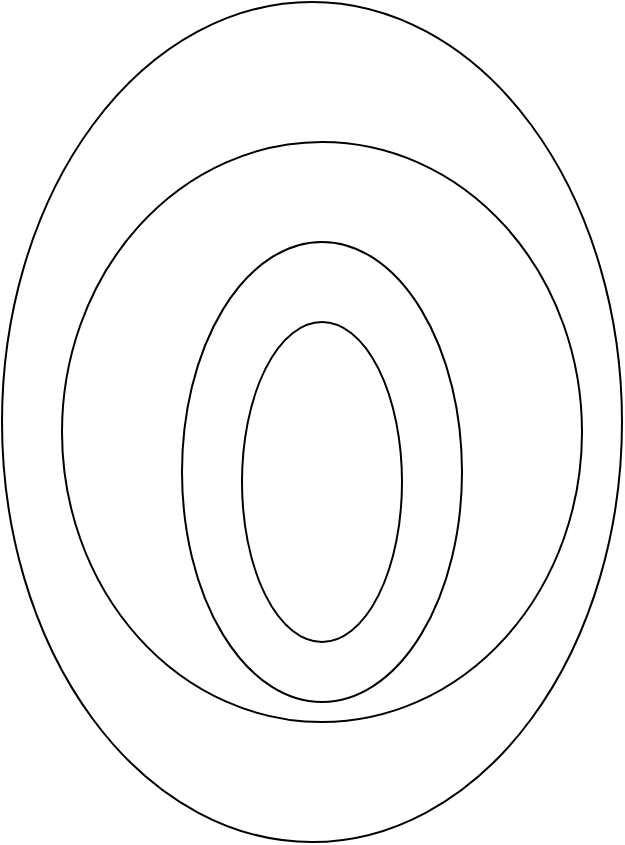 <mxfile version="24.2.7" type="github">
  <diagram name="第 1 页" id="ReQLbQm8tc32pIZsq05j">
    <mxGraphModel dx="1562" dy="810" grid="1" gridSize="10" guides="1" tooltips="1" connect="1" arrows="1" fold="1" page="1" pageScale="1" pageWidth="827" pageHeight="1169" math="0" shadow="0">
      <root>
        <mxCell id="0" />
        <mxCell id="1" parent="0" />
        <mxCell id="25EqgL7V8Id7te-3U3D1-1" value="" style="ellipse;whiteSpace=wrap;html=1;" vertex="1" parent="1">
          <mxGeometry x="70" y="470" width="310" height="420" as="geometry" />
        </mxCell>
        <mxCell id="25EqgL7V8Id7te-3U3D1-2" value="" style="ellipse;whiteSpace=wrap;html=1;" vertex="1" parent="1">
          <mxGeometry x="100" y="540" width="260" height="290" as="geometry" />
        </mxCell>
        <mxCell id="25EqgL7V8Id7te-3U3D1-4" value="" style="ellipse;whiteSpace=wrap;html=1;" vertex="1" parent="1">
          <mxGeometry x="160" y="590" width="140" height="230" as="geometry" />
        </mxCell>
        <mxCell id="25EqgL7V8Id7te-3U3D1-5" value="" style="ellipse;whiteSpace=wrap;html=1;" vertex="1" parent="1">
          <mxGeometry x="190" y="630" width="80" height="160" as="geometry" />
        </mxCell>
      </root>
    </mxGraphModel>
  </diagram>
</mxfile>
